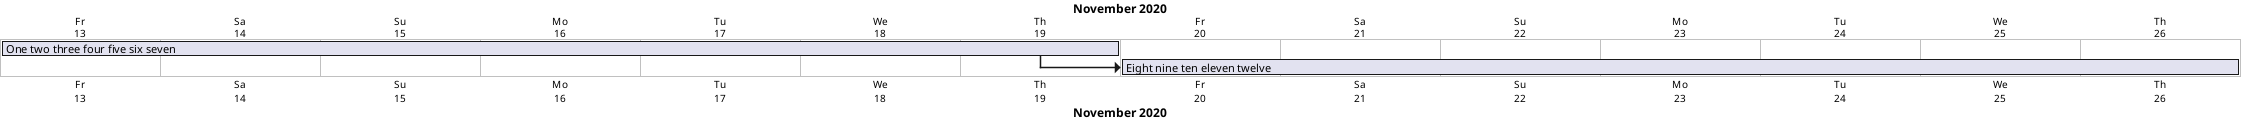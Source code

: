 {
  "sha1": "r0pi83q3dzg4uff4bm5f8e68l2m0yek",
  "insertion": {
    "when": "2024-06-04T17:28:43.212Z",
    "url": "https://forum.plantuml.net/13725/gantt-add-zoom-for-daily-scale",
    "user": "plantuml@gmail.com"
  }
}
@startgantt
projectscale daily zoom 10
Project starts 2020-11-13
[One two three four five six seven] lasts 7 days
[Eight nine ten eleven twelve] lasts 7 days
[Eight nine ten eleven twelve] starts at [One two three four five six seven]'s end
@endgantt
